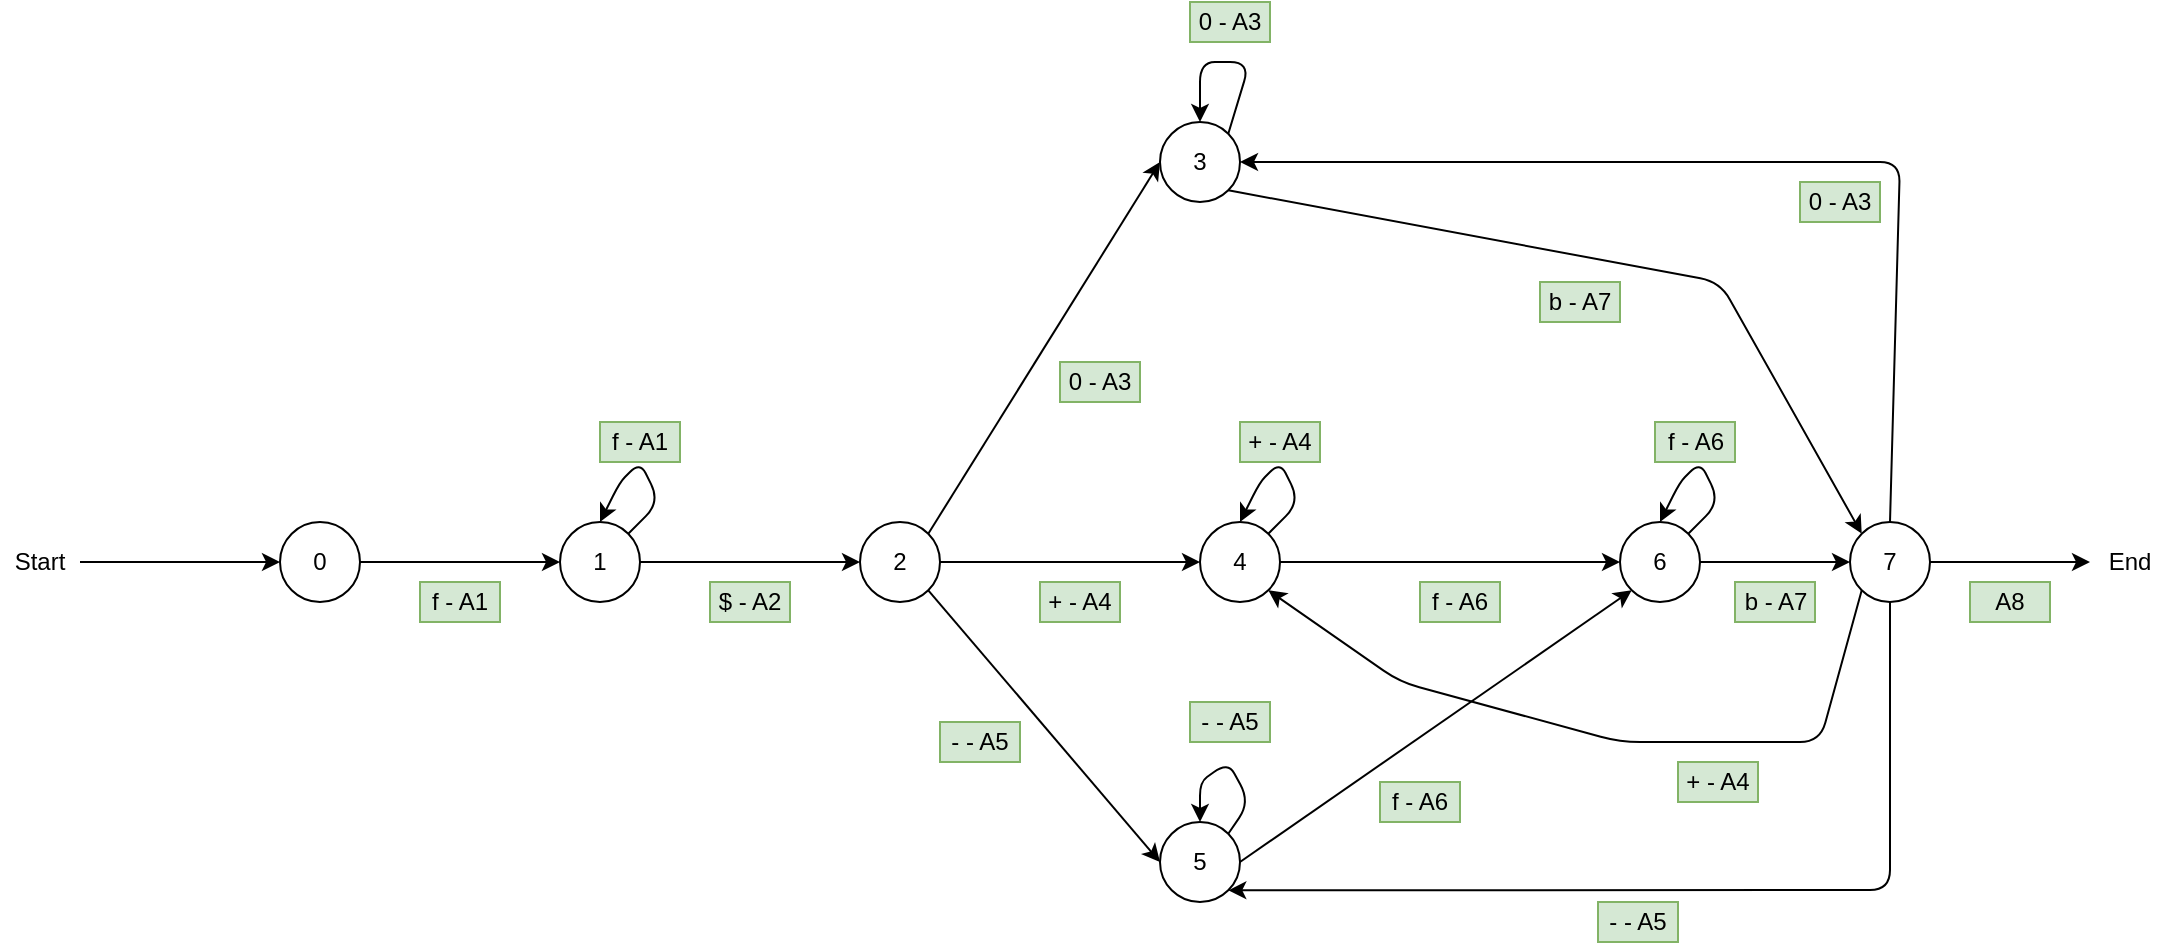 <mxfile version="12.1.9" pages="1"><diagram id="pB8VAwOPWQzhj6sSpdo1" name="Page-1"><mxGraphModel dx="1005" dy="1632" grid="1" gridSize="10" guides="1" tooltips="1" connect="1" arrows="1" fold="1" page="1" pageScale="1" pageWidth="850" pageHeight="1100" math="0" shadow="0"><root><mxCell id="0"/><mxCell id="1" parent="0"/><mxCell id="XnSrMe7xzMznF1g5hzSE-2" value="" style="endArrow=classic;html=1;entryX=0;entryY=0.5;entryDx=0;entryDy=0;" edge="1" parent="1" target="XnSrMe7xzMznF1g5hzSE-4"><mxGeometry width="50" height="50" relative="1" as="geometry"><mxPoint x="70" y="160" as="sourcePoint"/><mxPoint x="130" y="160" as="targetPoint"/></mxGeometry></mxCell><mxCell id="XnSrMe7xzMznF1g5hzSE-3" value="&lt;div&gt;Start&lt;/div&gt;" style="text;html=1;strokeColor=none;fillColor=none;align=center;verticalAlign=middle;whiteSpace=wrap;rounded=0;" vertex="1" parent="1"><mxGeometry x="30" y="150" width="40" height="20" as="geometry"/></mxCell><mxCell id="XnSrMe7xzMznF1g5hzSE-38" value="" style="edgeStyle=orthogonalEdgeStyle;rounded=0;orthogonalLoop=1;jettySize=auto;html=1;" edge="1" parent="1" source="XnSrMe7xzMznF1g5hzSE-4" target="XnSrMe7xzMznF1g5hzSE-6"><mxGeometry relative="1" as="geometry"/></mxCell><mxCell id="XnSrMe7xzMznF1g5hzSE-4" value="0" style="ellipse;whiteSpace=wrap;html=1;aspect=fixed;" vertex="1" parent="1"><mxGeometry x="170" y="140" width="40" height="40" as="geometry"/></mxCell><mxCell id="XnSrMe7xzMznF1g5hzSE-40" value="" style="edgeStyle=orthogonalEdgeStyle;rounded=0;orthogonalLoop=1;jettySize=auto;html=1;" edge="1" parent="1" source="XnSrMe7xzMznF1g5hzSE-6" target="XnSrMe7xzMznF1g5hzSE-39"><mxGeometry relative="1" as="geometry"/></mxCell><mxCell id="XnSrMe7xzMznF1g5hzSE-6" value="1" style="ellipse;whiteSpace=wrap;html=1;aspect=fixed;" vertex="1" parent="1"><mxGeometry x="310" y="140" width="40" height="40" as="geometry"/></mxCell><mxCell id="XnSrMe7xzMznF1g5hzSE-39" value="2" style="ellipse;whiteSpace=wrap;html=1;aspect=fixed;" vertex="1" parent="1"><mxGeometry x="460" y="140" width="40" height="40" as="geometry"/></mxCell><mxCell id="XnSrMe7xzMznF1g5hzSE-9" value="" style="endArrow=classic;html=1;exitX=1;exitY=0;exitDx=0;exitDy=0;entryX=0.5;entryY=0;entryDx=0;entryDy=0;" edge="1" parent="1" source="XnSrMe7xzMznF1g5hzSE-6" target="XnSrMe7xzMznF1g5hzSE-6"><mxGeometry width="50" height="50" relative="1" as="geometry"><mxPoint x="330" y="150" as="sourcePoint"/><mxPoint x="380" y="100" as="targetPoint"/><Array as="points"><mxPoint x="360" y="130"/><mxPoint x="350" y="110"/><mxPoint x="340" y="120"/></Array></mxGeometry></mxCell><mxCell id="XnSrMe7xzMznF1g5hzSE-10" value="" style="endArrow=classic;html=1;exitX=1;exitY=0;exitDx=0;exitDy=0;entryX=0;entryY=0.5;entryDx=0;entryDy=0;" edge="1" parent="1" source="XnSrMe7xzMznF1g5hzSE-39" target="XnSrMe7xzMznF1g5hzSE-17"><mxGeometry width="50" height="50" relative="1" as="geometry"><mxPoint x="510" y="140" as="sourcePoint"/><mxPoint x="560" y="100" as="targetPoint"/></mxGeometry></mxCell><mxCell id="XnSrMe7xzMznF1g5hzSE-11" value="" style="endArrow=classic;html=1;exitX=1;exitY=0.5;exitDx=0;exitDy=0;entryX=0;entryY=0.5;entryDx=0;entryDy=0;" edge="1" parent="1" source="XnSrMe7xzMznF1g5hzSE-39" target="XnSrMe7xzMznF1g5hzSE-21"><mxGeometry width="50" height="50" relative="1" as="geometry"><mxPoint x="520" y="160" as="sourcePoint"/><mxPoint x="580" y="160" as="targetPoint"/></mxGeometry></mxCell><mxCell id="XnSrMe7xzMznF1g5hzSE-12" value="" style="endArrow=classic;html=1;entryX=0;entryY=0.5;entryDx=0;entryDy=0;exitX=1;exitY=1;exitDx=0;exitDy=0;" edge="1" parent="1" source="XnSrMe7xzMznF1g5hzSE-39" target="XnSrMe7xzMznF1g5hzSE-23"><mxGeometry width="50" height="50" relative="1" as="geometry"><mxPoint x="504.142" y="174.142" as="sourcePoint"/><mxPoint x="560" y="220" as="targetPoint"/></mxGeometry></mxCell><mxCell id="XnSrMe7xzMznF1g5hzSE-17" value="3" style="ellipse;whiteSpace=wrap;html=1;aspect=fixed;" vertex="1" parent="1"><mxGeometry x="610" y="-60" width="40" height="40" as="geometry"/></mxCell><mxCell id="XnSrMe7xzMznF1g5hzSE-21" value="4" style="ellipse;whiteSpace=wrap;html=1;aspect=fixed;" vertex="1" parent="1"><mxGeometry x="630" y="140" width="40" height="40" as="geometry"/></mxCell><mxCell id="XnSrMe7xzMznF1g5hzSE-22" value="" style="endArrow=classic;html=1;exitX=1;exitY=0;exitDx=0;exitDy=0;entryX=0.5;entryY=0;entryDx=0;entryDy=0;" edge="1" parent="1" source="XnSrMe7xzMznF1g5hzSE-21" target="XnSrMe7xzMznF1g5hzSE-21"><mxGeometry width="50" height="50" relative="1" as="geometry"><mxPoint x="650" y="150" as="sourcePoint"/><mxPoint x="700" y="100" as="targetPoint"/><Array as="points"><mxPoint x="680" y="130"/><mxPoint x="670" y="110"/><mxPoint x="660" y="120"/></Array></mxGeometry></mxCell><mxCell id="XnSrMe7xzMznF1g5hzSE-23" value="5" style="ellipse;whiteSpace=wrap;html=1;aspect=fixed;" vertex="1" parent="1"><mxGeometry x="610" y="290" width="40" height="40" as="geometry"/></mxCell><mxCell id="XnSrMe7xzMznF1g5hzSE-25" value="6" style="ellipse;whiteSpace=wrap;html=1;aspect=fixed;" vertex="1" parent="1"><mxGeometry x="840" y="140" width="40" height="40" as="geometry"/></mxCell><mxCell id="XnSrMe7xzMznF1g5hzSE-26" value="" style="endArrow=classic;html=1;exitX=1;exitY=0;exitDx=0;exitDy=0;entryX=0.5;entryY=0;entryDx=0;entryDy=0;" edge="1" parent="1" source="XnSrMe7xzMznF1g5hzSE-25" target="XnSrMe7xzMznF1g5hzSE-25"><mxGeometry width="50" height="50" relative="1" as="geometry"><mxPoint x="860" y="150" as="sourcePoint"/><mxPoint x="910" y="100" as="targetPoint"/><Array as="points"><mxPoint x="890" y="130"/><mxPoint x="880" y="110"/><mxPoint x="870" y="120"/></Array></mxGeometry></mxCell><mxCell id="XnSrMe7xzMznF1g5hzSE-27" value="" style="endArrow=classic;html=1;exitX=1;exitY=0.5;exitDx=0;exitDy=0;entryX=0;entryY=0.5;entryDx=0;entryDy=0;" edge="1" parent="1" source="XnSrMe7xzMznF1g5hzSE-21" target="XnSrMe7xzMznF1g5hzSE-25"><mxGeometry width="50" height="50" relative="1" as="geometry"><mxPoint x="677.5" y="159" as="sourcePoint"/><mxPoint x="737.5" y="159" as="targetPoint"/></mxGeometry></mxCell><mxCell id="XnSrMe7xzMznF1g5hzSE-45" value="" style="edgeStyle=orthogonalEdgeStyle;rounded=0;orthogonalLoop=1;jettySize=auto;html=1;" edge="1" parent="1" source="XnSrMe7xzMznF1g5hzSE-28"><mxGeometry relative="1" as="geometry"><mxPoint x="1075" y="160" as="targetPoint"/></mxGeometry></mxCell><mxCell id="XnSrMe7xzMznF1g5hzSE-28" value="7" style="ellipse;whiteSpace=wrap;html=1;aspect=fixed;" vertex="1" parent="1"><mxGeometry x="955" y="140" width="40" height="40" as="geometry"/></mxCell><mxCell id="XnSrMe7xzMznF1g5hzSE-29" value="" style="endArrow=classic;html=1;exitX=1;exitY=0.5;exitDx=0;exitDy=0;entryX=0;entryY=0.5;entryDx=0;entryDy=0;" edge="1" parent="1" source="XnSrMe7xzMznF1g5hzSE-25" target="XnSrMe7xzMznF1g5hzSE-28"><mxGeometry width="50" height="50" relative="1" as="geometry"><mxPoint x="887.5" y="160" as="sourcePoint"/><mxPoint x="947.5" y="160" as="targetPoint"/></mxGeometry></mxCell><mxCell id="XnSrMe7xzMznF1g5hzSE-30" value="" style="endArrow=classic;html=1;exitX=1;exitY=1;exitDx=0;exitDy=0;entryX=0;entryY=0;entryDx=0;entryDy=0;" edge="1" parent="1" source="XnSrMe7xzMznF1g5hzSE-17" target="XnSrMe7xzMznF1g5hzSE-28"><mxGeometry width="50" height="50" relative="1" as="geometry"><mxPoint x="670" y="89.5" as="sourcePoint"/><mxPoint x="865" y="140" as="targetPoint"/><Array as="points"><mxPoint x="890" y="20"/></Array></mxGeometry></mxCell><mxCell id="XnSrMe7xzMznF1g5hzSE-31" value="" style="endArrow=classic;html=1;exitX=0.5;exitY=0;exitDx=0;exitDy=0;entryX=1;entryY=0.5;entryDx=0;entryDy=0;" edge="1" parent="1" source="XnSrMe7xzMznF1g5hzSE-28" target="XnSrMe7xzMznF1g5hzSE-17"><mxGeometry width="50" height="50" relative="1" as="geometry"><mxPoint x="875" y="130" as="sourcePoint"/><mxPoint x="665" y="80" as="targetPoint"/><Array as="points"><mxPoint x="980" y="-40"/></Array></mxGeometry></mxCell><mxCell id="XnSrMe7xzMznF1g5hzSE-34" value="" style="endArrow=classic;html=1;entryX=0;entryY=1;entryDx=0;entryDy=0;exitX=1;exitY=0.5;exitDx=0;exitDy=0;" edge="1" parent="1" source="XnSrMe7xzMznF1g5hzSE-23" target="XnSrMe7xzMznF1g5hzSE-25"><mxGeometry width="50" height="50" relative="1" as="geometry"><mxPoint x="655" y="240" as="sourcePoint"/><mxPoint x="745" y="180" as="targetPoint"/></mxGeometry></mxCell><mxCell id="XnSrMe7xzMznF1g5hzSE-35" value="" style="endArrow=classic;html=1;exitX=0.5;exitY=1;exitDx=0;exitDy=0;entryX=1;entryY=1;entryDx=0;entryDy=0;" edge="1" parent="1" source="XnSrMe7xzMznF1g5hzSE-28" target="XnSrMe7xzMznF1g5hzSE-23"><mxGeometry width="50" height="50" relative="1" as="geometry"><mxPoint x="865" y="190" as="sourcePoint"/><mxPoint x="655" y="250" as="targetPoint"/><Array as="points"><mxPoint x="975" y="324"/></Array></mxGeometry></mxCell><mxCell id="XnSrMe7xzMznF1g5hzSE-36" value="" style="endArrow=classic;html=1;entryX=1;entryY=1;entryDx=0;entryDy=0;exitX=0;exitY=1;exitDx=0;exitDy=0;" edge="1" parent="1" source="XnSrMe7xzMznF1g5hzSE-28" target="XnSrMe7xzMznF1g5hzSE-21"><mxGeometry width="50" height="50" relative="1" as="geometry"><mxPoint x="855" y="180" as="sourcePoint"/><mxPoint x="675" y="180" as="targetPoint"/><Array as="points"><mxPoint x="940" y="250"/><mxPoint x="840" y="250"/><mxPoint x="730" y="220"/></Array></mxGeometry></mxCell><mxCell id="XnSrMe7xzMznF1g5hzSE-42" value="" style="endArrow=classic;html=1;exitX=1;exitY=0;exitDx=0;exitDy=0;entryX=0.5;entryY=0;entryDx=0;entryDy=0;" edge="1" parent="1" source="XnSrMe7xzMznF1g5hzSE-17" target="XnSrMe7xzMznF1g5hzSE-17"><mxGeometry width="50" height="50" relative="1" as="geometry"><mxPoint x="645" y="-10" as="sourcePoint"/><mxPoint x="644" y="-100" as="targetPoint"/><Array as="points"><mxPoint x="655" y="-90"/><mxPoint x="630" y="-90"/></Array></mxGeometry></mxCell><mxCell id="XnSrMe7xzMznF1g5hzSE-43" value="" style="endArrow=classic;html=1;exitX=1;exitY=0;exitDx=0;exitDy=0;entryX=0.5;entryY=0;entryDx=0;entryDy=0;" edge="1" parent="1" source="XnSrMe7xzMznF1g5hzSE-23" target="XnSrMe7xzMznF1g5hzSE-23"><mxGeometry width="50" height="50" relative="1" as="geometry"><mxPoint x="625" y="320" as="sourcePoint"/><mxPoint x="644" y="250" as="targetPoint"/><Array as="points"><mxPoint x="655" y="280"/><mxPoint x="644" y="260"/><mxPoint x="630" y="270"/></Array></mxGeometry></mxCell><mxCell id="XnSrMe7xzMznF1g5hzSE-46" value="&lt;div&gt;End&lt;/div&gt;" style="text;html=1;strokeColor=none;fillColor=none;align=center;verticalAlign=middle;whiteSpace=wrap;rounded=0;" vertex="1" parent="1"><mxGeometry x="1075" y="150" width="40" height="20" as="geometry"/></mxCell><mxCell id="XnSrMe7xzMznF1g5hzSE-48" value="f - A1" style="text;html=1;strokeColor=#82b366;fillColor=#d5e8d4;align=center;verticalAlign=middle;whiteSpace=wrap;rounded=0;" vertex="1" parent="1"><mxGeometry x="240" y="170" width="40" height="20" as="geometry"/></mxCell><mxCell id="XnSrMe7xzMznF1g5hzSE-49" value="f - A1" style="text;html=1;strokeColor=#82b366;fillColor=#d5e8d4;align=center;verticalAlign=middle;whiteSpace=wrap;rounded=0;" vertex="1" parent="1"><mxGeometry x="330" y="90" width="40" height="20" as="geometry"/></mxCell><mxCell id="XnSrMe7xzMznF1g5hzSE-52" value="$ - A2" style="text;html=1;strokeColor=#82b366;fillColor=#d5e8d4;align=center;verticalAlign=middle;whiteSpace=wrap;rounded=0;" vertex="1" parent="1"><mxGeometry x="385" y="170" width="40" height="20" as="geometry"/></mxCell><mxCell id="XnSrMe7xzMznF1g5hzSE-54" value="+ - A4" style="text;html=1;strokeColor=#82b366;fillColor=#d5e8d4;align=center;verticalAlign=middle;whiteSpace=wrap;rounded=0;" vertex="1" parent="1"><mxGeometry x="550" y="170" width="40" height="20" as="geometry"/></mxCell><mxCell id="XnSrMe7xzMznF1g5hzSE-55" value="0 - A3" style="text;html=1;strokeColor=#82b366;fillColor=#d5e8d4;align=center;verticalAlign=middle;whiteSpace=wrap;rounded=0;" vertex="1" parent="1"><mxGeometry x="560" y="60" width="40" height="20" as="geometry"/></mxCell><mxCell id="XnSrMe7xzMznF1g5hzSE-56" value="- - A5" style="text;html=1;strokeColor=#82b366;fillColor=#d5e8d4;align=center;verticalAlign=middle;whiteSpace=wrap;rounded=0;" vertex="1" parent="1"><mxGeometry x="500" y="240" width="40" height="20" as="geometry"/></mxCell><mxCell id="XnSrMe7xzMznF1g5hzSE-64" value="0 - A3" style="text;html=1;strokeColor=#82b366;fillColor=#d5e8d4;align=center;verticalAlign=middle;whiteSpace=wrap;rounded=0;" vertex="1" parent="1"><mxGeometry x="625" y="-120" width="40" height="20" as="geometry"/></mxCell><mxCell id="XnSrMe7xzMznF1g5hzSE-65" value="+ - A4" style="text;html=1;strokeColor=#82b366;fillColor=#d5e8d4;align=center;verticalAlign=middle;whiteSpace=wrap;rounded=0;" vertex="1" parent="1"><mxGeometry x="650" y="90" width="40" height="20" as="geometry"/></mxCell><mxCell id="XnSrMe7xzMznF1g5hzSE-66" value="- - A5" style="text;html=1;strokeColor=#82b366;fillColor=#d5e8d4;align=center;verticalAlign=middle;whiteSpace=wrap;rounded=0;" vertex="1" parent="1"><mxGeometry x="625" y="230" width="40" height="20" as="geometry"/></mxCell><mxCell id="XnSrMe7xzMznF1g5hzSE-67" value="f - A6" style="text;html=1;strokeColor=#82b366;fillColor=#d5e8d4;align=center;verticalAlign=middle;whiteSpace=wrap;rounded=0;" vertex="1" parent="1"><mxGeometry x="720" y="270" width="40" height="20" as="geometry"/></mxCell><mxCell id="XnSrMe7xzMznF1g5hzSE-68" value="f - A6" style="text;html=1;strokeColor=#82b366;fillColor=#d5e8d4;align=center;verticalAlign=middle;whiteSpace=wrap;rounded=0;" vertex="1" parent="1"><mxGeometry x="740" y="170" width="40" height="20" as="geometry"/></mxCell><mxCell id="XnSrMe7xzMznF1g5hzSE-71" value="b - A7" style="text;html=1;strokeColor=#82b366;fillColor=#d5e8d4;align=center;verticalAlign=middle;whiteSpace=wrap;rounded=0;" vertex="1" parent="1"><mxGeometry x="800" y="20" width="40" height="20" as="geometry"/></mxCell><mxCell id="XnSrMe7xzMznF1g5hzSE-72" value="f - A6" style="text;html=1;strokeColor=#82b366;fillColor=#d5e8d4;align=center;verticalAlign=middle;whiteSpace=wrap;rounded=0;" vertex="1" parent="1"><mxGeometry x="857.5" y="90" width="40" height="20" as="geometry"/></mxCell><mxCell id="XnSrMe7xzMznF1g5hzSE-73" value="b - A7" style="text;html=1;strokeColor=#82b366;fillColor=#d5e8d4;align=center;verticalAlign=middle;whiteSpace=wrap;rounded=0;" vertex="1" parent="1"><mxGeometry x="897.5" y="170" width="40" height="20" as="geometry"/></mxCell><mxCell id="XnSrMe7xzMznF1g5hzSE-74" value="0 - A3" style="text;html=1;strokeColor=#82b366;fillColor=#d5e8d4;align=center;verticalAlign=middle;whiteSpace=wrap;rounded=0;" vertex="1" parent="1"><mxGeometry x="930" y="-30" width="40" height="20" as="geometry"/></mxCell><mxCell id="XnSrMe7xzMznF1g5hzSE-75" value="+ - A4" style="text;html=1;strokeColor=#82b366;fillColor=#d5e8d4;align=center;verticalAlign=middle;whiteSpace=wrap;rounded=0;" vertex="1" parent="1"><mxGeometry x="869" y="260" width="40" height="20" as="geometry"/></mxCell><mxCell id="XnSrMe7xzMznF1g5hzSE-76" value="- - A5" style="text;html=1;strokeColor=#82b366;fillColor=#d5e8d4;align=center;verticalAlign=middle;whiteSpace=wrap;rounded=0;" vertex="1" parent="1"><mxGeometry x="829" y="330" width="40" height="20" as="geometry"/></mxCell><mxCell id="XnSrMe7xzMznF1g5hzSE-78" value="A8" style="text;html=1;strokeColor=#82b366;fillColor=#d5e8d4;align=center;verticalAlign=middle;whiteSpace=wrap;rounded=0;" vertex="1" parent="1"><mxGeometry x="1015" y="170" width="40" height="20" as="geometry"/></mxCell></root></mxGraphModel></diagram></mxfile>